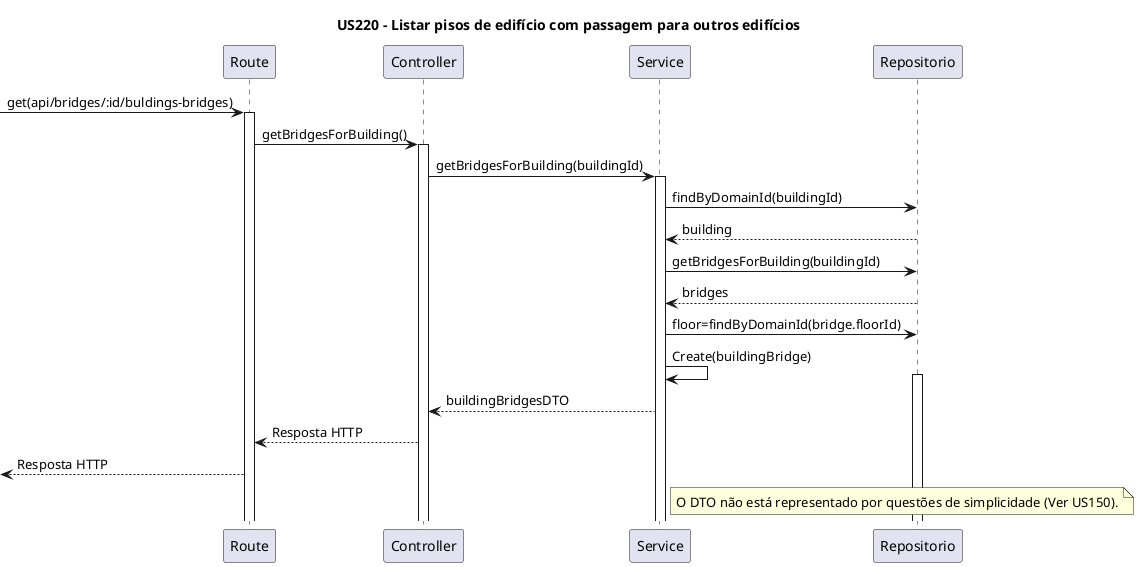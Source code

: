 @startuml
title US220 - Listar pisos de edifício com passagem para outros edifícios

participant "Route" as Route
participant "Controller" as Controller
participant "Service" as Service
participant "Repositorio" as Repositorio

 -> Route : get(api/bridges/:id/buldings-bridges)
activate Route
Route -> Controller : getBridgesForBuilding()
activate Controller
Controller -> Service : getBridgesForBuilding(buildingId)
activate Service
Service -> Repositorio : findByDomainId(buildingId)
Repositorio--> Service: building
Service -> Repositorio : getBridgesForBuilding(buildingId)
Repositorio--> Service: bridges
Service -> Repositorio : floor=findByDomainId(bridge.floorId)
Service -> Service: Create(buildingBridge)
activate Repositorio
Service --> Controller : buildingBridgesDTO
Controller--> Route : Resposta HTTP
<-- Route : Resposta HTTP

note right of Service
O DTO não está representado por questões de simplicidade (Ver US150).
end note
@enduml
